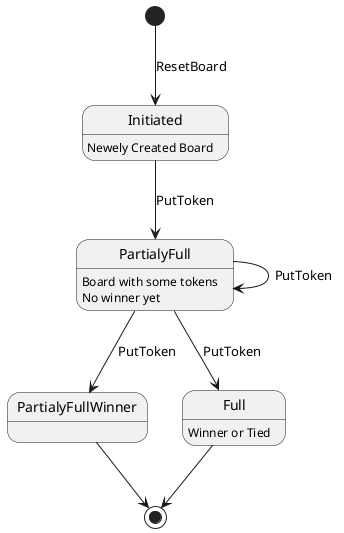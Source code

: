 @startuml "State Diagram - Board States"

state Initiated
state PartialyFull
state PartialyFullWinner
state Full

Initiated : Newely Created Board
PartialyFull : Board with some tokens
PartialyFull : No winner yet
Full : Winner or Tied

[*] --> Initiated : ResetBoard
Initiated --> PartialyFull : PutToken
PartialyFull --> PartialyFull : PutToken
PartialyFull --> PartialyFullWinner : PutToken
PartialyFull --> Full : PutToken
Full --> [*]
PartialyFullWinner --> [*]

@enduml